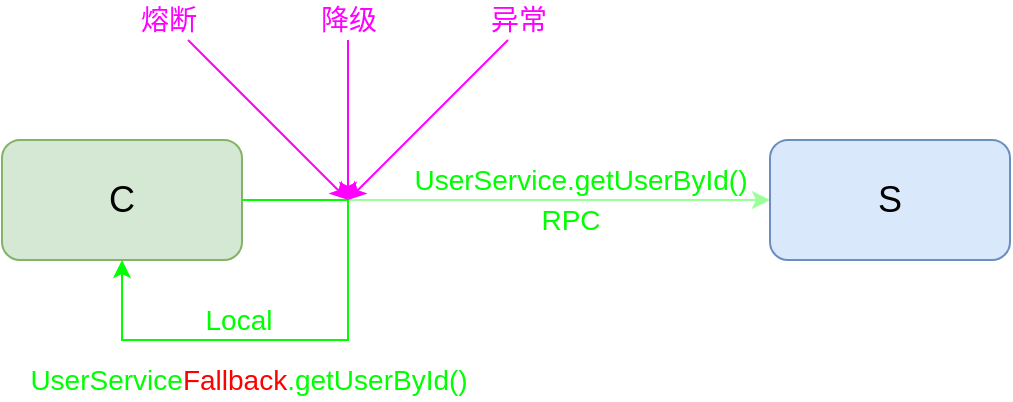 <mxfile version="17.1.2" type="github">
  <diagram id="2DHRnuZNytbDyupPoHkn" name="Page-1">
    <mxGraphModel dx="967" dy="769" grid="1" gridSize="10" guides="1" tooltips="1" connect="1" arrows="1" fold="1" page="1" pageScale="1" pageWidth="827" pageHeight="1169" math="0" shadow="0">
      <root>
        <mxCell id="0" />
        <mxCell id="1" parent="0" />
        <mxCell id="tCfoMTZ9wKFjFBBJjCjX-1" style="edgeStyle=none;rounded=0;orthogonalLoop=1;jettySize=auto;html=1;entryX=0;entryY=0.5;entryDx=0;entryDy=0;exitX=1;exitY=0.5;exitDx=0;exitDy=0;fontSize=18;startArrow=none;startFill=0;strokeColor=#99FF99;" edge="1" parent="1" source="tCfoMTZ9wKFjFBBJjCjX-2" target="tCfoMTZ9wKFjFBBJjCjX-3">
          <mxGeometry relative="1" as="geometry" />
        </mxCell>
        <mxCell id="tCfoMTZ9wKFjFBBJjCjX-2" value="C" style="rounded=1;whiteSpace=wrap;html=1;fontSize=18;fillColor=#d5e8d4;strokeColor=#82b366;" vertex="1" parent="1">
          <mxGeometry x="107" y="330" width="120" height="60" as="geometry" />
        </mxCell>
        <mxCell id="tCfoMTZ9wKFjFBBJjCjX-3" value="S" style="rounded=1;whiteSpace=wrap;html=1;fontSize=18;fillColor=#dae8fc;strokeColor=#6c8ebf;" vertex="1" parent="1">
          <mxGeometry x="491" y="330" width="120" height="60" as="geometry" />
        </mxCell>
        <mxCell id="tCfoMTZ9wKFjFBBJjCjX-6" value="&lt;font style=&quot;font-size: 14px&quot; color=&quot;#00ff00&quot;&gt;UserService.getUserById()&lt;/font&gt;" style="text;html=1;align=center;verticalAlign=middle;resizable=0;points=[];autosize=1;strokeColor=none;fillColor=none;" vertex="1" parent="1">
          <mxGeometry x="306" y="340" width="180" height="20" as="geometry" />
        </mxCell>
        <mxCell id="tCfoMTZ9wKFjFBBJjCjX-7" style="edgeStyle=orthogonalEdgeStyle;rounded=0;orthogonalLoop=1;jettySize=auto;html=1;exitX=1;exitY=0.5;exitDx=0;exitDy=0;entryX=0.5;entryY=1;entryDx=0;entryDy=0;fontSize=14;startArrow=none;startFill=0;fillColor=#d5e8d4;strokeColor=#00FF00;" edge="1" parent="1" source="tCfoMTZ9wKFjFBBJjCjX-2" target="tCfoMTZ9wKFjFBBJjCjX-2">
          <mxGeometry relative="1" as="geometry">
            <Array as="points">
              <mxPoint x="280" y="360" />
              <mxPoint x="280" y="430" />
              <mxPoint x="167" y="430" />
            </Array>
          </mxGeometry>
        </mxCell>
        <mxCell id="tCfoMTZ9wKFjFBBJjCjX-8" value="&lt;font style=&quot;font-size: 14px&quot; color=&quot;#00ff00&quot;&gt;UserService&lt;/font&gt;&lt;font style=&quot;font-size: 14px&quot; color=&quot;#ff0000&quot;&gt;Fallback&lt;/font&gt;&lt;font style=&quot;font-size: 14px&quot; color=&quot;#00ff00&quot;&gt;.getUserById()&lt;/font&gt;" style="text;html=1;align=center;verticalAlign=middle;resizable=0;points=[];autosize=1;strokeColor=none;fillColor=none;" vertex="1" parent="1">
          <mxGeometry x="115" y="440" width="230" height="20" as="geometry" />
        </mxCell>
        <mxCell id="tCfoMTZ9wKFjFBBJjCjX-9" value="&lt;font color=&quot;#00ff00&quot;&gt;RPC&lt;/font&gt;" style="text;html=1;align=center;verticalAlign=middle;resizable=0;points=[];autosize=1;strokeColor=none;fillColor=none;fontSize=14;fontColor=#FF0000;" vertex="1" parent="1">
          <mxGeometry x="366" y="360" width="50" height="20" as="geometry" />
        </mxCell>
        <mxCell id="tCfoMTZ9wKFjFBBJjCjX-10" value="&lt;font color=&quot;#00ff00&quot;&gt;Local&lt;/font&gt;" style="text;html=1;align=center;verticalAlign=middle;resizable=0;points=[];autosize=1;strokeColor=none;fillColor=none;fontSize=14;fontColor=#FF0000;" vertex="1" parent="1">
          <mxGeometry x="200" y="410" width="50" height="20" as="geometry" />
        </mxCell>
        <mxCell id="tCfoMTZ9wKFjFBBJjCjX-11" value="" style="endArrow=classic;html=1;rounded=0;fontSize=14;fontColor=#FF0000;strokeColor=#FF00FF;" edge="1" parent="1">
          <mxGeometry width="50" height="50" relative="1" as="geometry">
            <mxPoint x="200" y="280" as="sourcePoint" />
            <mxPoint x="280" y="360" as="targetPoint" />
          </mxGeometry>
        </mxCell>
        <mxCell id="tCfoMTZ9wKFjFBBJjCjX-13" value="" style="endArrow=classic;html=1;rounded=0;fontSize=14;fontColor=#FF0000;strokeColor=#FF00FF;" edge="1" parent="1">
          <mxGeometry width="50" height="50" relative="1" as="geometry">
            <mxPoint x="280" y="280" as="sourcePoint" />
            <mxPoint x="280" y="360" as="targetPoint" />
          </mxGeometry>
        </mxCell>
        <mxCell id="tCfoMTZ9wKFjFBBJjCjX-14" value="" style="endArrow=classic;html=1;rounded=0;fontSize=14;fontColor=#FF0000;strokeColor=#FF00FF;" edge="1" parent="1">
          <mxGeometry width="50" height="50" relative="1" as="geometry">
            <mxPoint x="360" y="280" as="sourcePoint" />
            <mxPoint x="280" y="360" as="targetPoint" />
          </mxGeometry>
        </mxCell>
        <mxCell id="tCfoMTZ9wKFjFBBJjCjX-15" value="&lt;font color=&quot;#ff00ff&quot;&gt;熔断&lt;/font&gt;" style="text;html=1;align=center;verticalAlign=middle;resizable=0;points=[];autosize=1;strokeColor=none;fillColor=none;fontSize=14;fontColor=#FF0000;" vertex="1" parent="1">
          <mxGeometry x="170" y="260" width="40" height="20" as="geometry" />
        </mxCell>
        <mxCell id="tCfoMTZ9wKFjFBBJjCjX-16" value="&lt;font color=&quot;#ff00ff&quot;&gt;降级&lt;/font&gt;" style="text;html=1;align=center;verticalAlign=middle;resizable=0;points=[];autosize=1;strokeColor=none;fillColor=none;fontSize=14;fontColor=#FF0000;" vertex="1" parent="1">
          <mxGeometry x="260" y="260" width="40" height="20" as="geometry" />
        </mxCell>
        <mxCell id="tCfoMTZ9wKFjFBBJjCjX-17" value="&lt;font color=&quot;#ff00ff&quot;&gt;异常&lt;/font&gt;" style="text;html=1;align=center;verticalAlign=middle;resizable=0;points=[];autosize=1;strokeColor=none;fillColor=none;fontSize=14;fontColor=#FF0000;" vertex="1" parent="1">
          <mxGeometry x="345" y="260" width="40" height="20" as="geometry" />
        </mxCell>
      </root>
    </mxGraphModel>
  </diagram>
</mxfile>
